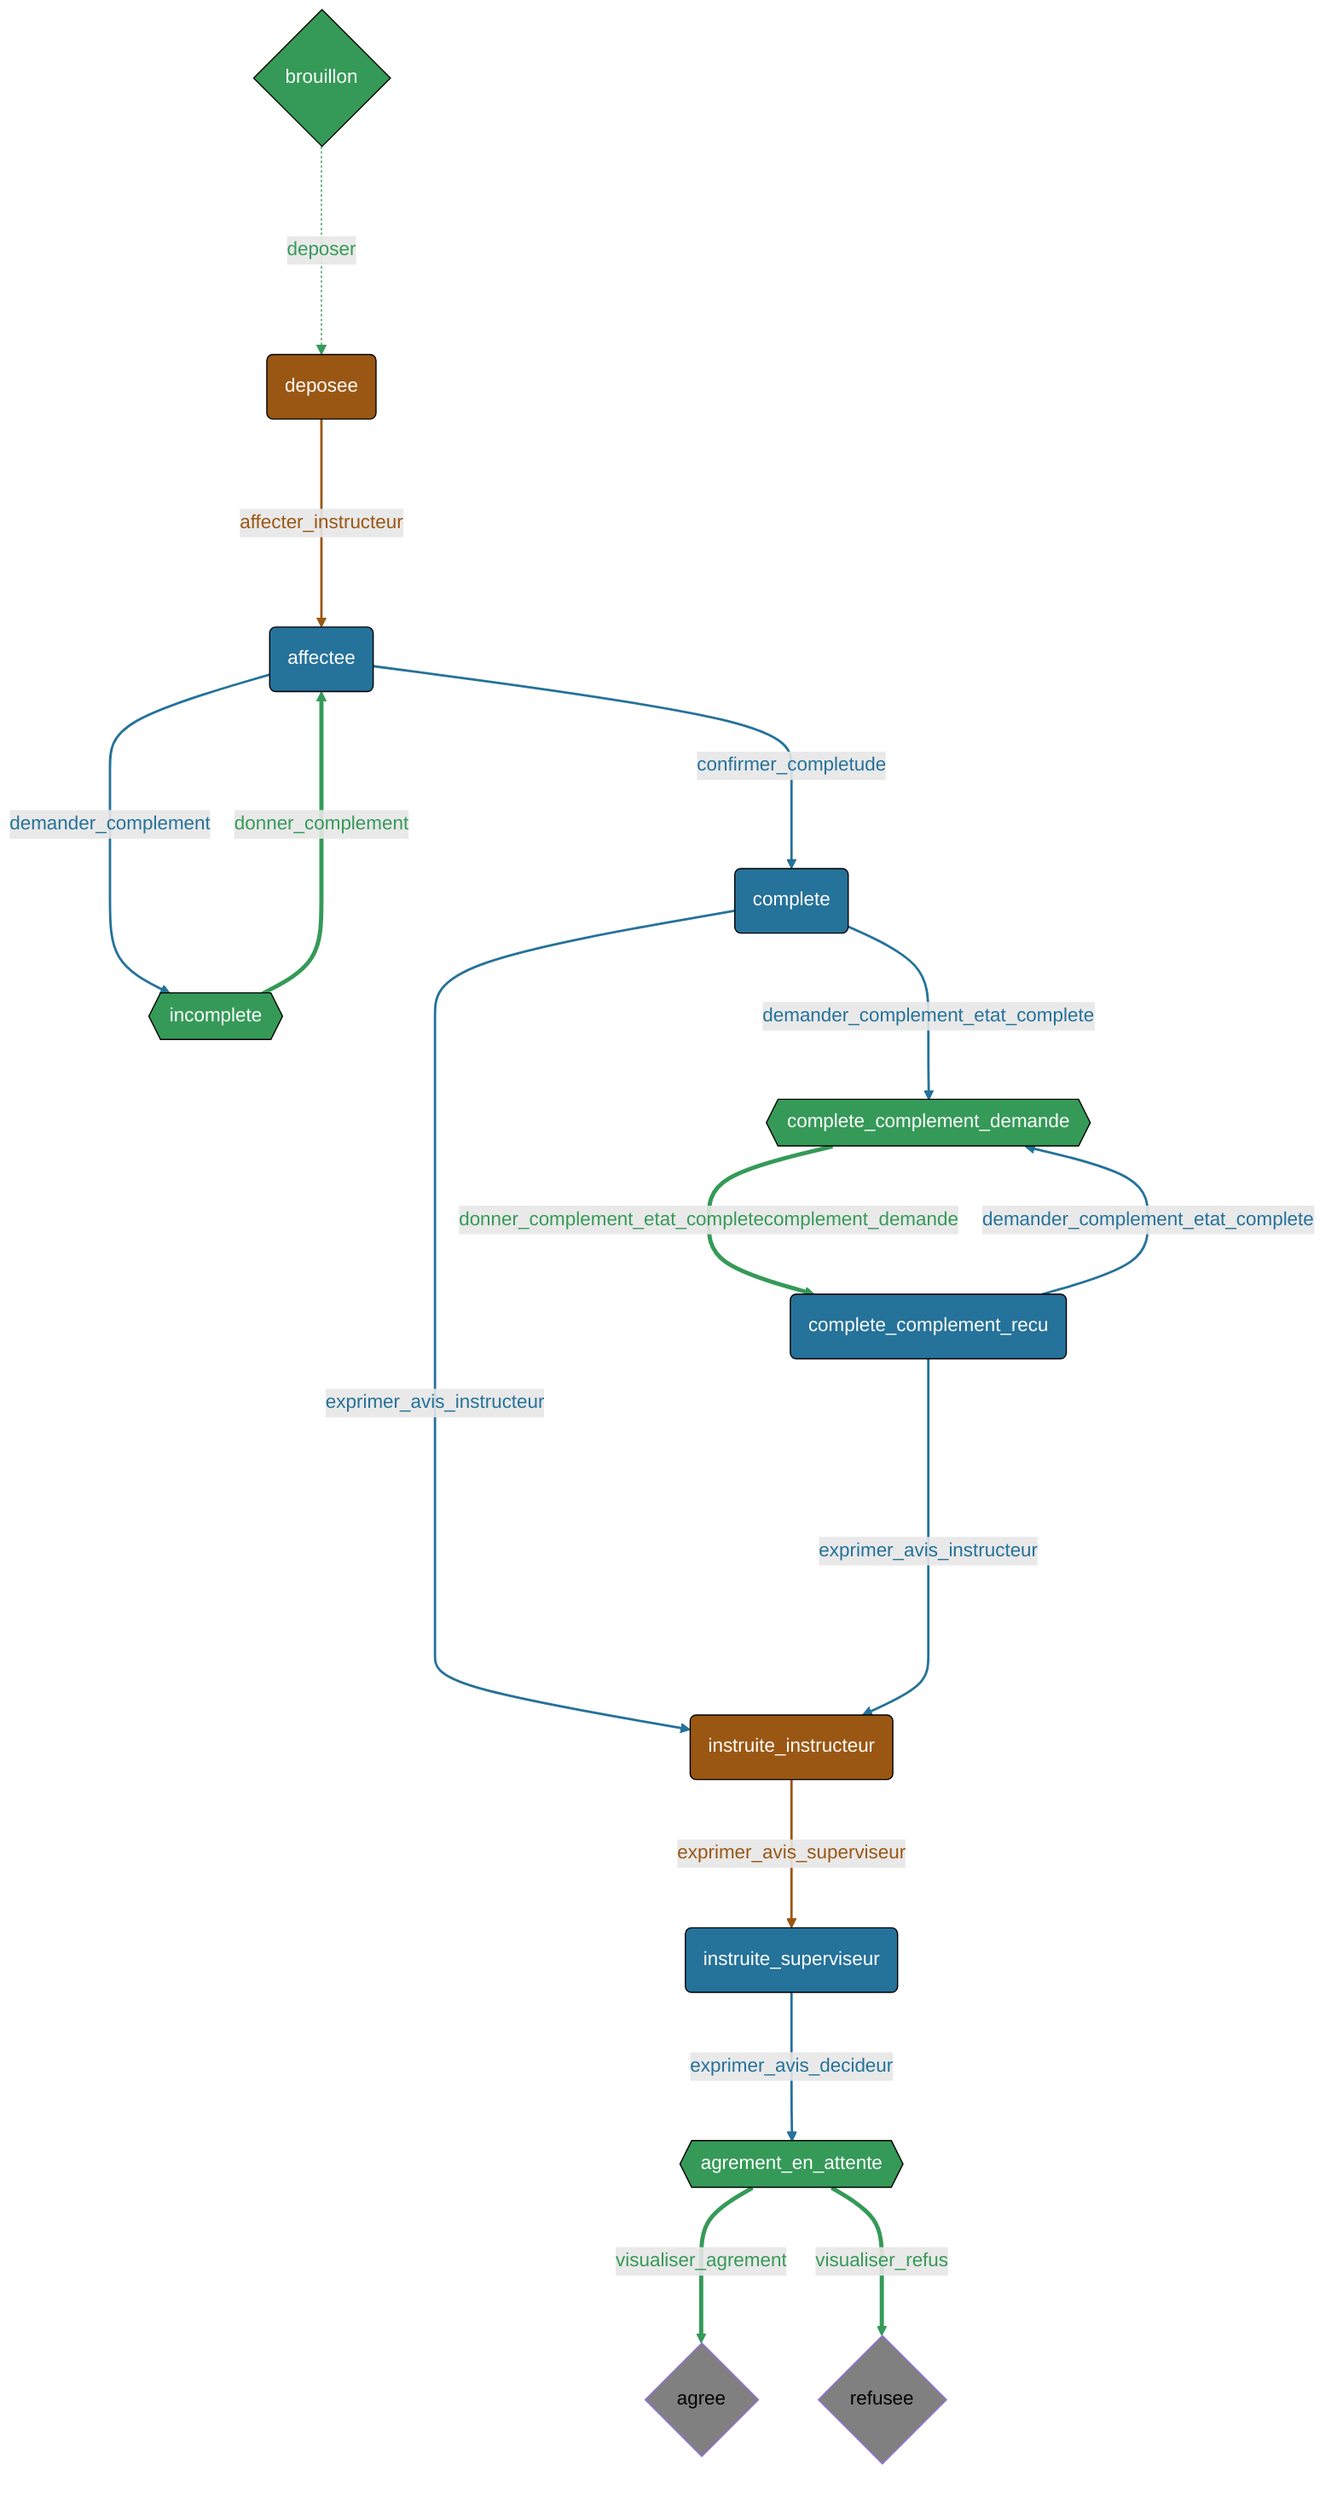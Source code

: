 graph TD
place0{"brouillon"}
style place0 fill:#359A58,color:white,stroke-width:1px,stroke:black
place1("deposee")
style place1 fill:#9A5713,color:white,stroke-width:1px,stroke:black
place2("affectee")
style place2 fill:#25729A,color:white,stroke-width:1px,stroke:black
place3{{"incomplete"}}
style place3 fill:#359A58,color:white,stroke-width:1px,stroke:black
place4("instruite_instructeur")
style place4 fill:#9A5713,color:white,stroke-width:1px,stroke:black
place5("instruite_superviseur")
style place5 fill:#25729A,color:white,stroke-width:1px,stroke:black
place6{{"agrement_en_attente"}}
style place6 fill:#359A58,color:white,stroke-width:1px,stroke:black
place7{"agree"}
style place7 fill:grey,color:black
place8{"refusee"}
style place8 fill:grey,color:black
place10("complete")
style place10 fill:#25729A,color:white,stroke-width:1px,stroke:black
place11{{"complete_complement_demande"}}
style place11 fill:#359A58,color:white,stroke-width:1px,stroke:black
place12("complete_complement_recu")
style place12 fill:#25729A,color:white,stroke-width:1px,stroke:black
place0-...->|"deposer"|place1
linkStyle 0 stroke:#359A58,color:#359A58
place1---->|"affecter_instructeur"|place2
linkStyle 1 stroke:#9A5713,color:#9A5713,stroke-width:2px
place2--->|"demander_complement"|place3
linkStyle 2 stroke:#25729A,color:#25729A,stroke-width:2px
place3====>|"donner_complement"|place2
linkStyle 3 stroke:#359A58,color:#359A58
place2--->|"confirmer_completude"|place10
linkStyle 4 stroke:#25729A,color:#25729A,stroke-width:2px
place10--->|"demander_complement_etat_complete"|place11
linkStyle 5 stroke:#25729A,color:#25729A,stroke-width:2px
place12--->|"demander_complement_etat_complete"|place11
linkStyle 6 stroke:#25729A,color:#25729A,stroke-width:2px
place11===>|"donner_complement_etat_completecomplement_demande"|place12
linkStyle 7 stroke:#359A58,color:#359A58
place10------>|"exprimer_avis_instructeur"|place4
linkStyle 8 stroke:#25729A,color:#25729A,stroke-width:2px
place12------>|"exprimer_avis_instructeur"|place4
linkStyle 9 stroke:#25729A,color:#25729A,stroke-width:2px
place4--->|"exprimer_avis_superviseur"|place5
linkStyle 10 stroke:#9A5713,color:#9A5713,stroke-width:2px
place5--->|"exprimer_avis_decideur"|place6
linkStyle 11 stroke:#25729A,color:#25729A,stroke-width:2px
place6===>|"visualiser_agrement"|place7
linkStyle 12 stroke:#359A58,color:#359A58
place6===>|"visualiser_refus"|place8
linkStyle 13 stroke:#359A58,color:#359A58